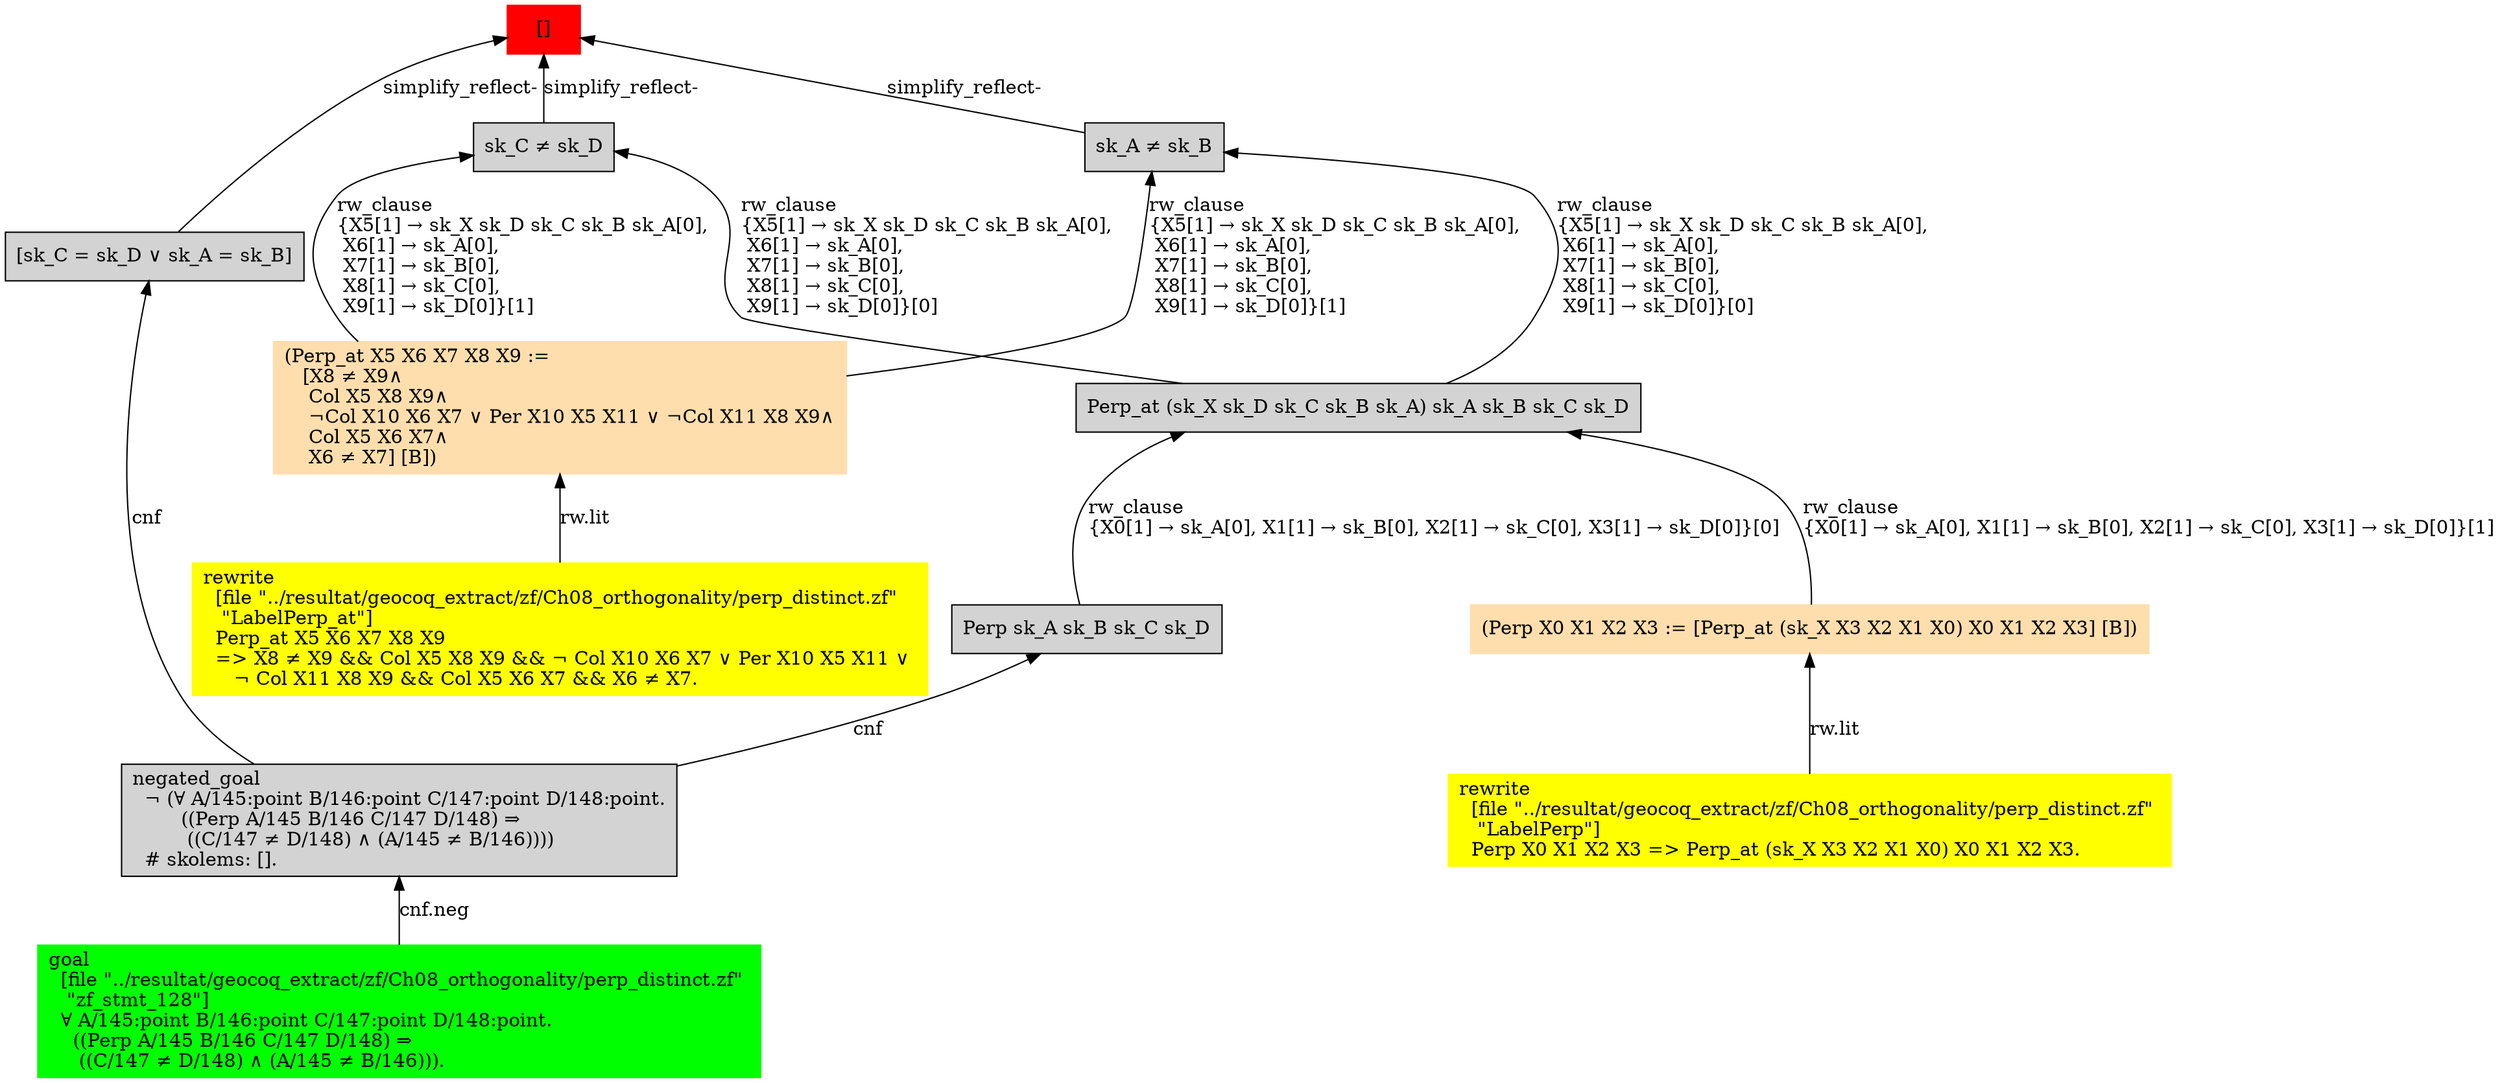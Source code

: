 digraph "unsat_graph" {
  vertex_0 [color=red, label="[]", shape=box, style=filled];
  vertex_0 -> vertex_1 [label="simplify_reflect-", dir="back"];
  vertex_1 [shape=box, label="sk_C ≠ sk_D\l", style=filled];
  vertex_1 -> vertex_2 [label="rw_clause\l\{X5[1] → sk_X sk_D sk_C sk_B sk_A[0], \l X6[1] → sk_A[0], \l X7[1] → sk_B[0], \l X8[1] → sk_C[0], \l X9[1] → sk_D[0]\}[1]\l", dir="back"];
  vertex_2 [color=navajowhite, shape=box, label="(Perp_at X5 X6 X7 X8 X9 :=\l   [X8 ≠ X9∧\l    Col X5 X8 X9∧\l    ¬Col X10 X6 X7 ∨ Per X10 X5 X11 ∨ ¬Col X11 X8 X9∧\l    Col X5 X6 X7∧\l    X6 ≠ X7] [B])\l", style=filled];
  vertex_2 -> vertex_3 [label="rw.lit", dir="back"];
  vertex_3 [color=yellow, shape=box, label="rewrite\l  [file \"../resultat/geocoq_extract/zf/Ch08_orthogonality/perp_distinct.zf\" \l   \"LabelPerp_at\"]\l  Perp_at X5 X6 X7 X8 X9\l  =\> X8 ≠ X9 && Col X5 X8 X9 && ¬ Col X10 X6 X7 ∨ Per X10 X5 X11 ∨ \l     ¬ Col X11 X8 X9 && Col X5 X6 X7 && X6 ≠ X7.\l", style=filled];
  vertex_1 -> vertex_4 [label="rw_clause\l\{X5[1] → sk_X sk_D sk_C sk_B sk_A[0], \l X6[1] → sk_A[0], \l X7[1] → sk_B[0], \l X8[1] → sk_C[0], \l X9[1] → sk_D[0]\}[0]\l", dir="back"];
  vertex_4 [shape=box, label="Perp_at (sk_X sk_D sk_C sk_B sk_A) sk_A sk_B sk_C sk_D\l", style=filled];
  vertex_4 -> vertex_5 [label="rw_clause\l\{X0[1] → sk_A[0], X1[1] → sk_B[0], X2[1] → sk_C[0], X3[1] → sk_D[0]\}[1]\l", dir="back"];
  vertex_5 [color=navajowhite, shape=box, label="(Perp X0 X1 X2 X3 := [Perp_at (sk_X X3 X2 X1 X0) X0 X1 X2 X3] [B])\l", style=filled];
  vertex_5 -> vertex_6 [label="rw.lit", dir="back"];
  vertex_6 [color=yellow, shape=box, label="rewrite\l  [file \"../resultat/geocoq_extract/zf/Ch08_orthogonality/perp_distinct.zf\" \l   \"LabelPerp\"]\l  Perp X0 X1 X2 X3 =\> Perp_at (sk_X X3 X2 X1 X0) X0 X1 X2 X3.\l", style=filled];
  vertex_4 -> vertex_7 [label="rw_clause\l\{X0[1] → sk_A[0], X1[1] → sk_B[0], X2[1] → sk_C[0], X3[1] → sk_D[0]\}[0]\l", dir="back"];
  vertex_7 [shape=box, label="Perp sk_A sk_B sk_C sk_D\l", style=filled];
  vertex_7 -> vertex_8 [label="cnf", dir="back"];
  vertex_8 [shape=box, label="negated_goal\l  ¬ (∀ A/145:point B/146:point C/147:point D/148:point.\l        ((Perp A/145 B/146 C/147 D/148) ⇒\l         ((C/147 ≠ D/148) ∧ (A/145 ≠ B/146))))\l  # skolems: [].\l", style=filled];
  vertex_8 -> vertex_9 [label="cnf.neg", dir="back"];
  vertex_9 [color=green, shape=box, label="goal\l  [file \"../resultat/geocoq_extract/zf/Ch08_orthogonality/perp_distinct.zf\" \l   \"zf_stmt_128\"]\l  ∀ A/145:point B/146:point C/147:point D/148:point.\l    ((Perp A/145 B/146 C/147 D/148) ⇒\l     ((C/147 ≠ D/148) ∧ (A/145 ≠ B/146))).\l", style=filled];
  vertex_0 -> vertex_10 [label="simplify_reflect-", dir="back"];
  vertex_10 [shape=box, label="sk_A ≠ sk_B\l", style=filled];
  vertex_10 -> vertex_2 [label="rw_clause\l\{X5[1] → sk_X sk_D sk_C sk_B sk_A[0], \l X6[1] → sk_A[0], \l X7[1] → sk_B[0], \l X8[1] → sk_C[0], \l X9[1] → sk_D[0]\}[1]\l", dir="back"];
  vertex_10 -> vertex_4 [label="rw_clause\l\{X5[1] → sk_X sk_D sk_C sk_B sk_A[0], \l X6[1] → sk_A[0], \l X7[1] → sk_B[0], \l X8[1] → sk_C[0], \l X9[1] → sk_D[0]\}[0]\l", dir="back"];
  vertex_0 -> vertex_11 [label="simplify_reflect-", dir="back"];
  vertex_11 [shape=box, label="[sk_C = sk_D ∨ sk_A = sk_B]\l", style=filled];
  vertex_11 -> vertex_8 [label="cnf", dir="back"];
  }


